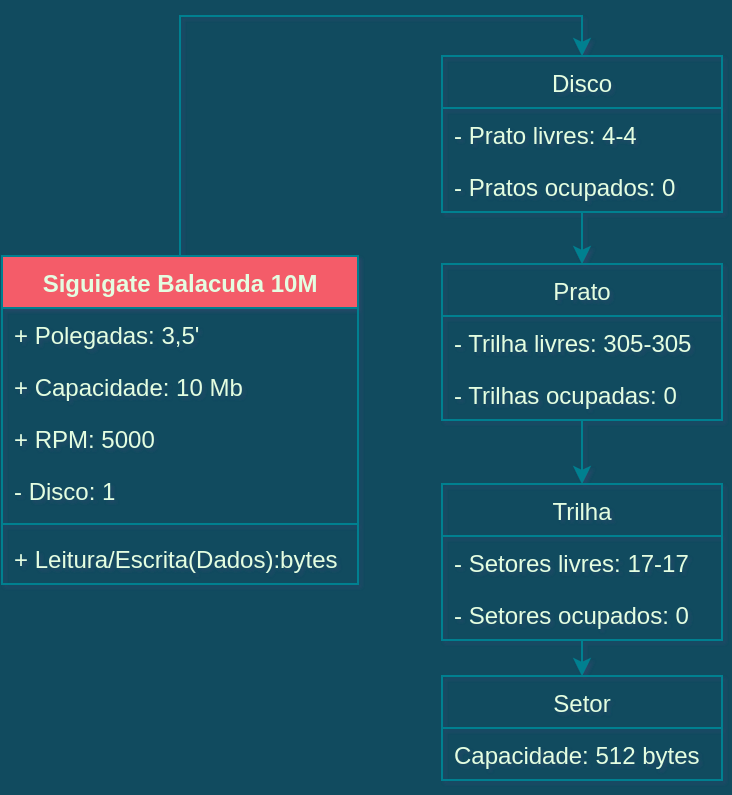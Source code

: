 <mxfile version="20.2.6" type="github">
  <diagram name="Page-1" id="b5b7bab2-c9e2-2cf4-8b2a-24fd1a2a6d21">
    <mxGraphModel dx="1094" dy="605" grid="1" gridSize="10" guides="1" tooltips="1" connect="1" arrows="1" fold="1" page="1" pageScale="1" pageWidth="827" pageHeight="1169" background="#114B5F" math="0" shadow="1">
      <root>
        <mxCell id="0" />
        <mxCell id="1" parent="0" />
        <mxCell id="tznUTwWEu6ILu5F7X-mW-97" style="edgeStyle=orthogonalEdgeStyle;rounded=0;orthogonalLoop=1;jettySize=auto;html=1;exitX=0;exitY=0;exitDx=70;exitDy=32;exitPerimeter=0;entryX=0;entryY=0;entryDx=0;entryDy=32;entryPerimeter=0;labelBackgroundColor=#114B5F;strokeColor=#028090;fontColor=#E4FDE1;" edge="1" parent="1" target="tznUTwWEu6ILu5F7X-mW-74">
          <mxGeometry relative="1" as="geometry">
            <mxPoint x="195" y="932.0" as="sourcePoint" />
            <Array as="points">
              <mxPoint x="215" y="932" />
              <mxPoint x="215" y="970" />
              <mxPoint x="20" y="970" />
              <mxPoint x="20" y="1022" />
            </Array>
          </mxGeometry>
        </mxCell>
        <mxCell id="tznUTwWEu6ILu5F7X-mW-99" style="edgeStyle=orthogonalEdgeStyle;rounded=0;orthogonalLoop=1;jettySize=auto;html=1;exitX=0;exitY=0;exitDx=70;exitDy=32;exitPerimeter=0;entryX=0;entryY=0;entryDx=0;entryDy=32;entryPerimeter=0;labelBackgroundColor=#114B5F;strokeColor=#028090;fontColor=#E4FDE1;" edge="1" parent="1" target="tznUTwWEu6ILu5F7X-mW-89">
          <mxGeometry relative="1" as="geometry">
            <mxPoint x="195" y="1022.0" as="sourcePoint" />
            <Array as="points">
              <mxPoint x="215" y="1022" />
              <mxPoint x="215" y="1060" />
              <mxPoint x="20" y="1060" />
              <mxPoint x="20" y="1112" />
            </Array>
          </mxGeometry>
        </mxCell>
        <mxCell id="tznUTwWEu6ILu5F7X-mW-123" style="edgeStyle=orthogonalEdgeStyle;rounded=0;orthogonalLoop=1;jettySize=auto;html=1;exitX=0.5;exitY=1;exitDx=0;exitDy=0;entryX=0.5;entryY=0;entryDx=0;entryDy=0;labelBackgroundColor=#114B5F;strokeColor=#028090;fontColor=#E4FDE1;" edge="1" parent="1" source="tznUTwWEu6ILu5F7X-mW-104" target="tznUTwWEu6ILu5F7X-mW-108">
          <mxGeometry relative="1" as="geometry" />
        </mxCell>
        <mxCell id="tznUTwWEu6ILu5F7X-mW-104" value="Disco" style="swimlane;fontStyle=0;childLayout=stackLayout;horizontal=1;startSize=26;fillColor=none;horizontalStack=0;resizeParent=1;resizeParentMax=0;resizeLast=0;collapsible=1;marginBottom=0;strokeColor=#028090;fontColor=#E4FDE1;" vertex="1" parent="1">
          <mxGeometry x="240" y="40" width="140" height="78" as="geometry">
            <mxRectangle x="640" y="190" width="70" height="30" as="alternateBounds" />
          </mxGeometry>
        </mxCell>
        <mxCell id="tznUTwWEu6ILu5F7X-mW-105" value="- Prato livres: 4-4" style="text;strokeColor=none;fillColor=none;align=left;verticalAlign=top;spacingLeft=4;spacingRight=4;overflow=hidden;rotatable=0;points=[[0,0.5],[1,0.5]];portConstraint=eastwest;fontColor=#E4FDE1;" vertex="1" parent="tznUTwWEu6ILu5F7X-mW-104">
          <mxGeometry y="26" width="140" height="26" as="geometry" />
        </mxCell>
        <mxCell id="tznUTwWEu6ILu5F7X-mW-128" value="- Pratos ocupados: 0" style="text;strokeColor=none;fillColor=none;align=left;verticalAlign=top;spacingLeft=4;spacingRight=4;overflow=hidden;rotatable=0;points=[[0,0.5],[1,0.5]];portConstraint=eastwest;fontColor=#E4FDE1;" vertex="1" parent="tznUTwWEu6ILu5F7X-mW-104">
          <mxGeometry y="52" width="140" height="26" as="geometry" />
        </mxCell>
        <mxCell id="tznUTwWEu6ILu5F7X-mW-124" style="edgeStyle=orthogonalEdgeStyle;rounded=0;orthogonalLoop=1;jettySize=auto;html=1;exitX=0.5;exitY=1;exitDx=0;exitDy=0;entryX=0.5;entryY=0;entryDx=0;entryDy=0;labelBackgroundColor=#114B5F;strokeColor=#028090;fontColor=#E4FDE1;" edge="1" parent="1" source="tznUTwWEu6ILu5F7X-mW-108" target="tznUTwWEu6ILu5F7X-mW-114">
          <mxGeometry relative="1" as="geometry" />
        </mxCell>
        <mxCell id="tznUTwWEu6ILu5F7X-mW-108" value="Prato" style="swimlane;fontStyle=0;childLayout=stackLayout;horizontal=1;startSize=26;fillColor=none;horizontalStack=0;resizeParent=1;resizeParentMax=0;resizeLast=0;collapsible=1;marginBottom=0;strokeColor=#028090;fontColor=#E4FDE1;" vertex="1" parent="1">
          <mxGeometry x="240" y="144" width="140" height="78" as="geometry">
            <mxRectangle x="640" y="260" width="70" height="30" as="alternateBounds" />
          </mxGeometry>
        </mxCell>
        <mxCell id="tznUTwWEu6ILu5F7X-mW-109" value="- Trilha livres: 305-305" style="text;strokeColor=none;fillColor=none;align=left;verticalAlign=top;spacingLeft=4;spacingRight=4;overflow=hidden;rotatable=0;points=[[0,0.5],[1,0.5]];portConstraint=eastwest;fontColor=#E4FDE1;" vertex="1" parent="tznUTwWEu6ILu5F7X-mW-108">
          <mxGeometry y="26" width="140" height="26" as="geometry" />
        </mxCell>
        <mxCell id="tznUTwWEu6ILu5F7X-mW-127" value="- Trilhas ocupadas: 0" style="text;strokeColor=none;fillColor=none;align=left;verticalAlign=top;spacingLeft=4;spacingRight=4;overflow=hidden;rotatable=0;points=[[0,0.5],[1,0.5]];portConstraint=eastwest;fontColor=#E4FDE1;" vertex="1" parent="tznUTwWEu6ILu5F7X-mW-108">
          <mxGeometry y="52" width="140" height="26" as="geometry" />
        </mxCell>
        <mxCell id="tznUTwWEu6ILu5F7X-mW-145" style="edgeStyle=orthogonalEdgeStyle;rounded=0;orthogonalLoop=1;jettySize=auto;html=1;exitX=0.5;exitY=1;exitDx=0;exitDy=0;entryX=0.5;entryY=0;entryDx=0;entryDy=0;labelBackgroundColor=#114B5F;strokeColor=#028090;fontColor=#E4FDE1;" edge="1" parent="1" source="tznUTwWEu6ILu5F7X-mW-114" target="tznUTwWEu6ILu5F7X-mW-141">
          <mxGeometry relative="1" as="geometry" />
        </mxCell>
        <mxCell id="tznUTwWEu6ILu5F7X-mW-114" value="Trilha" style="swimlane;fontStyle=0;childLayout=stackLayout;horizontal=1;startSize=26;fillColor=none;horizontalStack=0;resizeParent=1;resizeParentMax=0;resizeLast=0;collapsible=1;marginBottom=0;strokeColor=#028090;fontColor=#E4FDE1;" vertex="1" parent="1">
          <mxGeometry x="240" y="254" width="140" height="78" as="geometry">
            <mxRectangle x="240" y="254" width="70" height="30" as="alternateBounds" />
          </mxGeometry>
        </mxCell>
        <mxCell id="tznUTwWEu6ILu5F7X-mW-115" value="- Setores livres: 17-17" style="text;strokeColor=none;fillColor=none;align=left;verticalAlign=top;spacingLeft=4;spacingRight=4;overflow=hidden;rotatable=0;points=[[0,0.5],[1,0.5]];portConstraint=eastwest;fontColor=#E4FDE1;" vertex="1" parent="tznUTwWEu6ILu5F7X-mW-114">
          <mxGeometry y="26" width="140" height="26" as="geometry" />
        </mxCell>
        <mxCell id="tznUTwWEu6ILu5F7X-mW-126" value="- Setores ocupados: 0" style="text;strokeColor=none;fillColor=none;align=left;verticalAlign=top;spacingLeft=4;spacingRight=4;overflow=hidden;rotatable=0;points=[[0,0.5],[1,0.5]];portConstraint=eastwest;fontColor=#E4FDE1;" vertex="1" parent="tznUTwWEu6ILu5F7X-mW-114">
          <mxGeometry y="52" width="140" height="26" as="geometry" />
        </mxCell>
        <mxCell id="tznUTwWEu6ILu5F7X-mW-140" style="edgeStyle=orthogonalEdgeStyle;rounded=0;orthogonalLoop=1;jettySize=auto;html=1;exitX=0.5;exitY=0;exitDx=0;exitDy=0;entryX=0.5;entryY=0;entryDx=0;entryDy=0;labelBackgroundColor=#114B5F;strokeColor=#028090;fontColor=#E4FDE1;" edge="1" parent="1" source="tznUTwWEu6ILu5F7X-mW-136" target="tznUTwWEu6ILu5F7X-mW-104">
          <mxGeometry relative="1" as="geometry" />
        </mxCell>
        <mxCell id="tznUTwWEu6ILu5F7X-mW-136" value="Siguigate Balacuda 10M" style="swimlane;fontStyle=1;align=center;verticalAlign=top;childLayout=stackLayout;horizontal=1;startSize=26;horizontalStack=0;resizeParent=1;resizeParentMax=0;resizeLast=0;collapsible=1;marginBottom=0;fillColor=#F45B69;strokeColor=#028090;fontColor=#E4FDE1;" vertex="1" parent="1">
          <mxGeometry x="20" y="140" width="178" height="164" as="geometry" />
        </mxCell>
        <mxCell id="tznUTwWEu6ILu5F7X-mW-101" value="+ Polegadas: 3,5&#39;" style="text;strokeColor=none;fillColor=none;align=left;verticalAlign=top;spacingLeft=4;spacingRight=4;overflow=hidden;rotatable=0;points=[[0,0.5],[1,0.5]];portConstraint=eastwest;fontColor=#E4FDE1;" vertex="1" parent="tznUTwWEu6ILu5F7X-mW-136">
          <mxGeometry y="26" width="178" height="26" as="geometry" />
        </mxCell>
        <mxCell id="tznUTwWEu6ILu5F7X-mW-102" value="+ Capacidade: 10 Mb" style="text;strokeColor=none;fillColor=none;align=left;verticalAlign=top;spacingLeft=4;spacingRight=4;overflow=hidden;rotatable=0;points=[[0,0.5],[1,0.5]];portConstraint=eastwest;fontColor=#E4FDE1;" vertex="1" parent="tznUTwWEu6ILu5F7X-mW-136">
          <mxGeometry y="52" width="178" height="26" as="geometry" />
        </mxCell>
        <mxCell id="tznUTwWEu6ILu5F7X-mW-103" value="+ RPM: 5000" style="text;strokeColor=none;fillColor=none;align=left;verticalAlign=top;spacingLeft=4;spacingRight=4;overflow=hidden;rotatable=0;points=[[0,0.5],[1,0.5]];portConstraint=eastwest;fontColor=#E4FDE1;" vertex="1" parent="tznUTwWEu6ILu5F7X-mW-136">
          <mxGeometry y="78" width="178" height="26" as="geometry" />
        </mxCell>
        <mxCell id="tznUTwWEu6ILu5F7X-mW-113" value="- Disco: 1" style="text;strokeColor=none;fillColor=none;align=left;verticalAlign=top;spacingLeft=4;spacingRight=4;overflow=hidden;rotatable=0;points=[[0,0.5],[1,0.5]];portConstraint=eastwest;fontColor=#E4FDE1;" vertex="1" parent="tznUTwWEu6ILu5F7X-mW-136">
          <mxGeometry y="104" width="178" height="26" as="geometry" />
        </mxCell>
        <mxCell id="tznUTwWEu6ILu5F7X-mW-138" value="" style="line;strokeWidth=1;fillColor=none;align=left;verticalAlign=middle;spacingTop=-1;spacingLeft=3;spacingRight=3;rotatable=0;labelPosition=right;points=[];portConstraint=eastwest;labelBackgroundColor=#114B5F;strokeColor=#028090;fontColor=#E4FDE1;" vertex="1" parent="tznUTwWEu6ILu5F7X-mW-136">
          <mxGeometry y="130" width="178" height="8" as="geometry" />
        </mxCell>
        <mxCell id="tznUTwWEu6ILu5F7X-mW-121" value="+ Leitura/Escrita(Dados):bytes" style="text;strokeColor=none;fillColor=none;align=left;verticalAlign=top;spacingLeft=4;spacingRight=4;overflow=hidden;rotatable=0;points=[[0,0.5],[1,0.5]];portConstraint=eastwest;fontColor=#E4FDE1;" vertex="1" parent="tznUTwWEu6ILu5F7X-mW-136">
          <mxGeometry y="138" width="178" height="26" as="geometry" />
        </mxCell>
        <mxCell id="tznUTwWEu6ILu5F7X-mW-141" value="Setor" style="swimlane;fontStyle=0;childLayout=stackLayout;horizontal=1;startSize=26;fillColor=none;horizontalStack=0;resizeParent=1;resizeParentMax=0;resizeLast=0;collapsible=1;marginBottom=0;strokeColor=#028090;fontColor=#E4FDE1;" vertex="1" parent="1">
          <mxGeometry x="240" y="350" width="140" height="52" as="geometry" />
        </mxCell>
        <mxCell id="tznUTwWEu6ILu5F7X-mW-119" value="Capacidade: 512 bytes" style="text;strokeColor=none;fillColor=none;align=left;verticalAlign=top;spacingLeft=4;spacingRight=4;overflow=hidden;rotatable=0;points=[[0,0.5],[1,0.5]];portConstraint=eastwest;fontColor=#E4FDE1;" vertex="1" parent="tznUTwWEu6ILu5F7X-mW-141">
          <mxGeometry y="26" width="140" height="26" as="geometry" />
        </mxCell>
      </root>
    </mxGraphModel>
  </diagram>
</mxfile>
